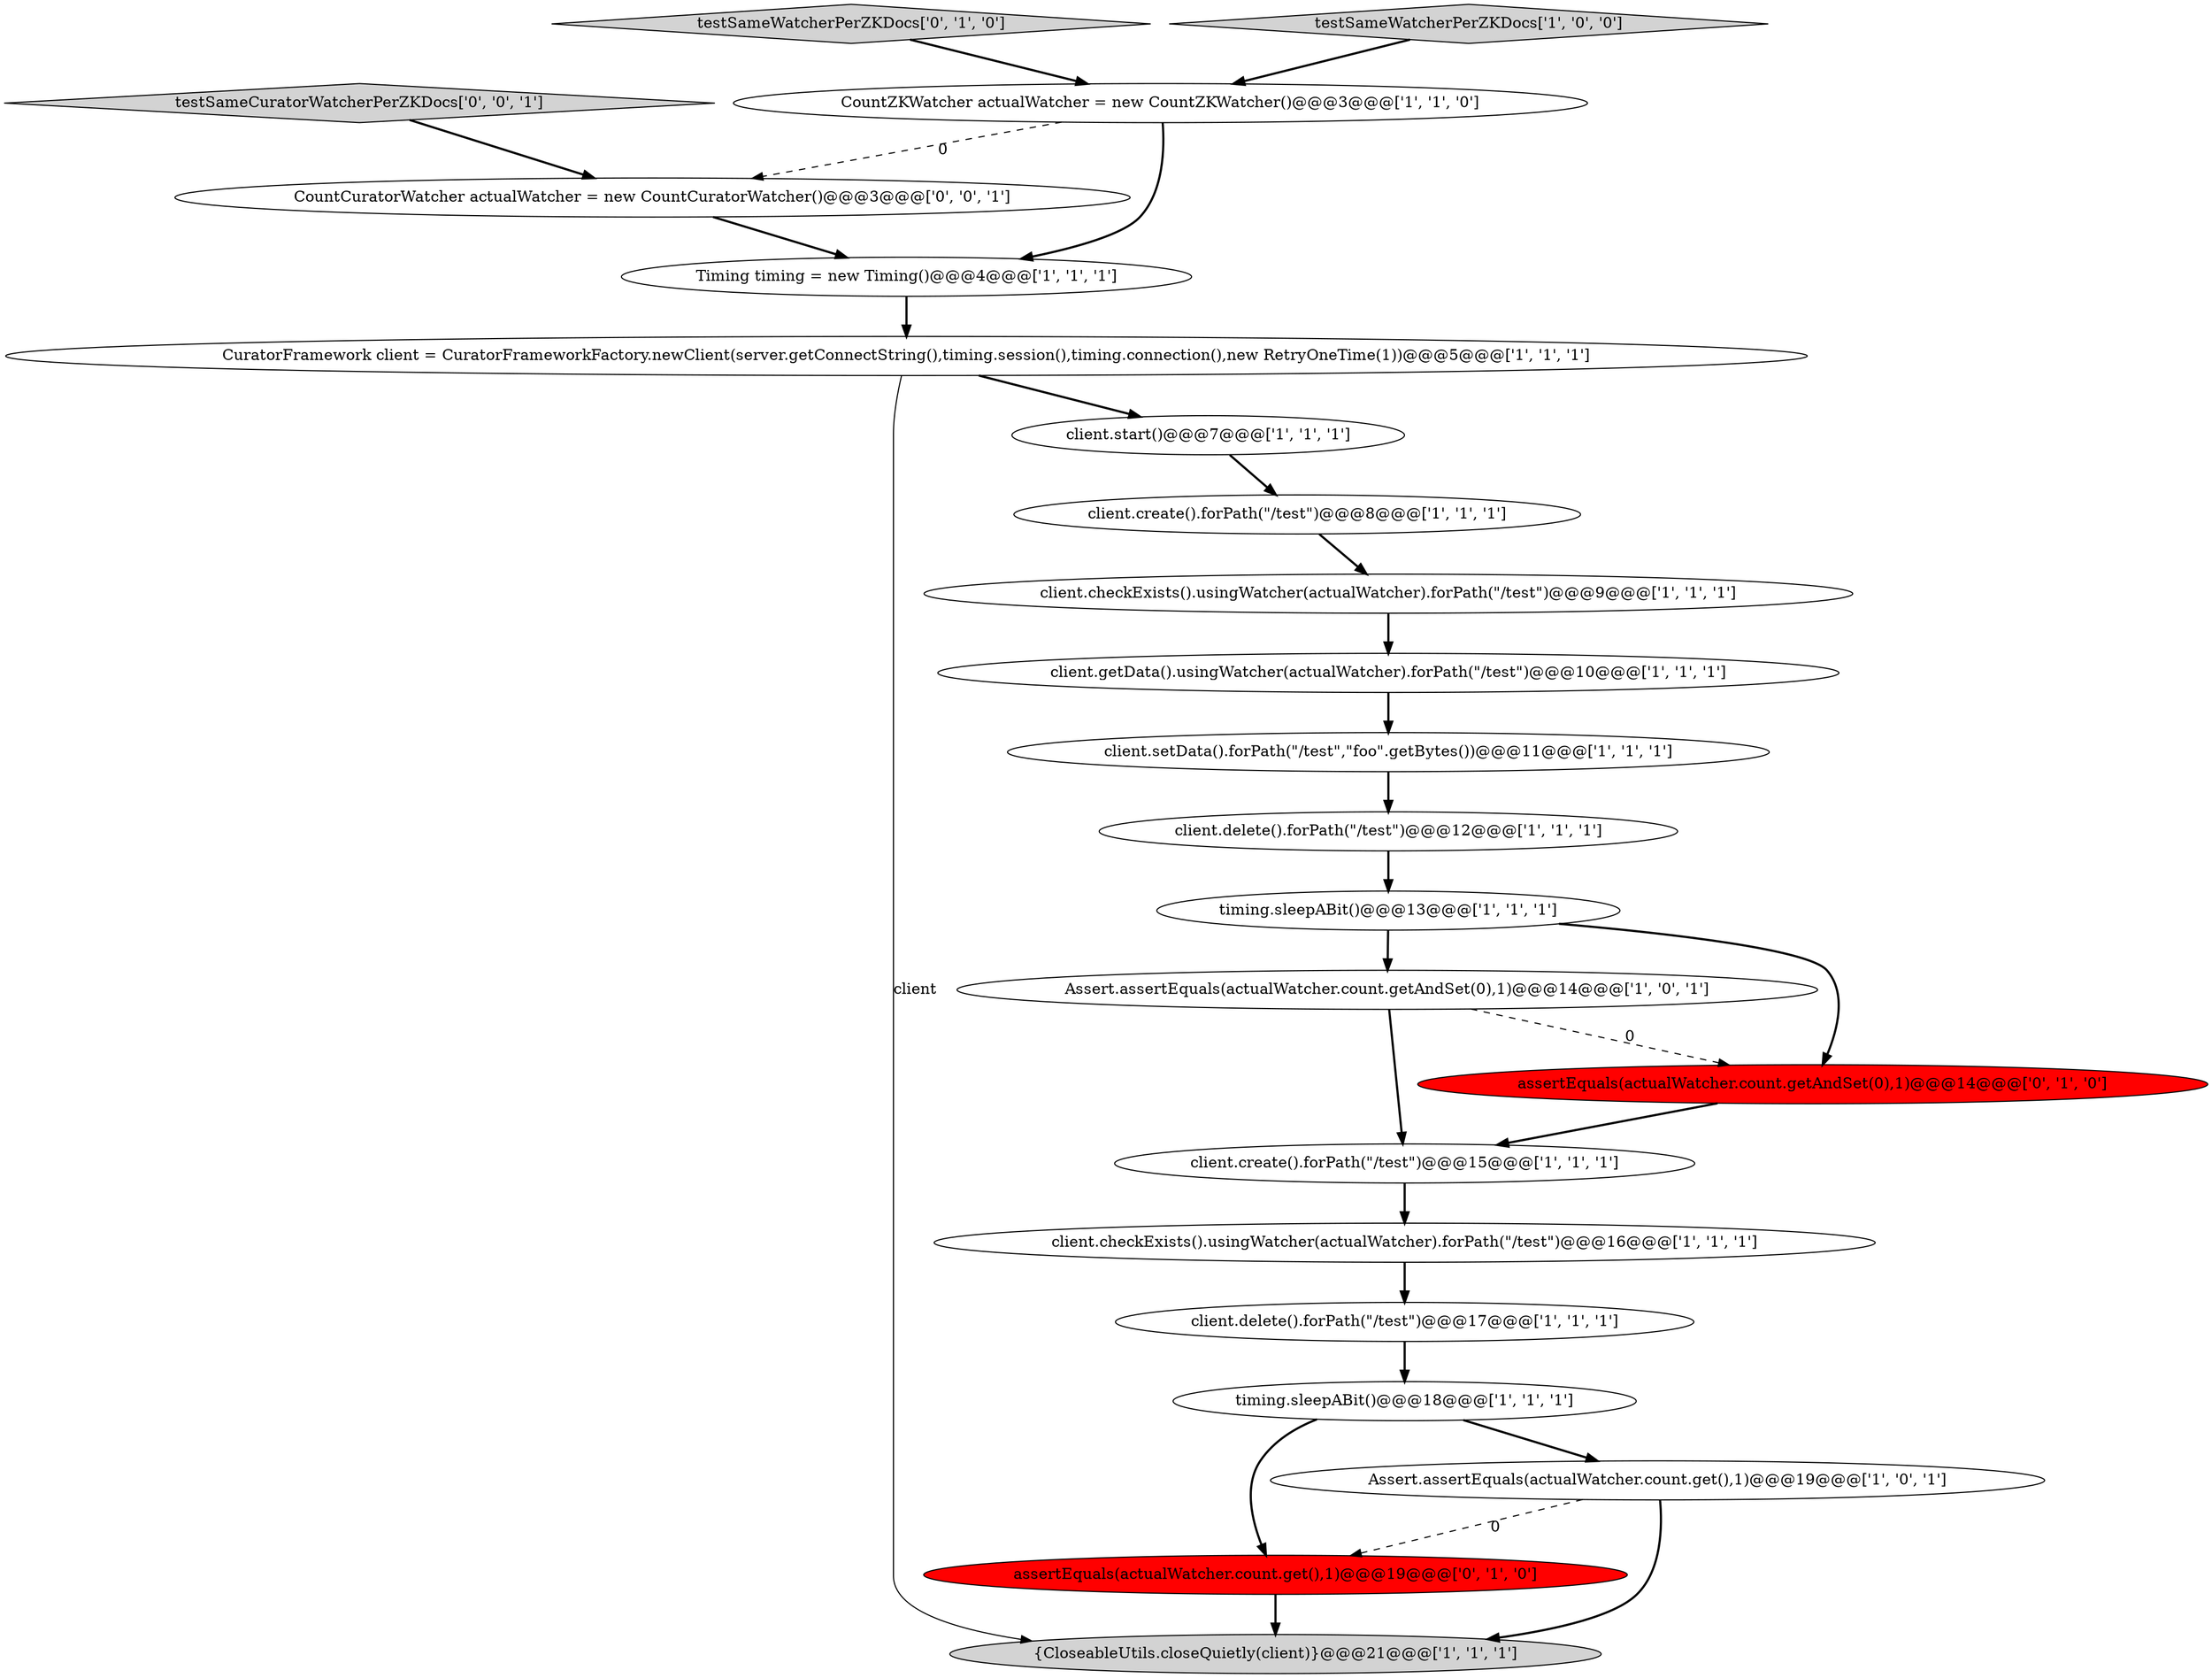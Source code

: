digraph {
3 [style = filled, label = "client.setData().forPath(\"/test\",\"foo\".getBytes())@@@11@@@['1', '1', '1']", fillcolor = white, shape = ellipse image = "AAA0AAABBB1BBB"];
22 [style = filled, label = "testSameCuratorWatcherPerZKDocs['0', '0', '1']", fillcolor = lightgray, shape = diamond image = "AAA0AAABBB3BBB"];
12 [style = filled, label = "Timing timing = new Timing()@@@4@@@['1', '1', '1']", fillcolor = white, shape = ellipse image = "AAA0AAABBB1BBB"];
21 [style = filled, label = "CountCuratorWatcher actualWatcher = new CountCuratorWatcher()@@@3@@@['0', '0', '1']", fillcolor = white, shape = ellipse image = "AAA0AAABBB3BBB"];
15 [style = filled, label = "client.checkExists().usingWatcher(actualWatcher).forPath(\"/test\")@@@16@@@['1', '1', '1']", fillcolor = white, shape = ellipse image = "AAA0AAABBB1BBB"];
5 [style = filled, label = "client.create().forPath(\"/test\")@@@8@@@['1', '1', '1']", fillcolor = white, shape = ellipse image = "AAA0AAABBB1BBB"];
14 [style = filled, label = "{CloseableUtils.closeQuietly(client)}@@@21@@@['1', '1', '1']", fillcolor = lightgray, shape = ellipse image = "AAA0AAABBB1BBB"];
19 [style = filled, label = "testSameWatcherPerZKDocs['0', '1', '0']", fillcolor = lightgray, shape = diamond image = "AAA0AAABBB2BBB"];
10 [style = filled, label = "client.delete().forPath(\"/test\")@@@12@@@['1', '1', '1']", fillcolor = white, shape = ellipse image = "AAA0AAABBB1BBB"];
9 [style = filled, label = "CountZKWatcher actualWatcher = new CountZKWatcher()@@@3@@@['1', '1', '0']", fillcolor = white, shape = ellipse image = "AAA0AAABBB1BBB"];
16 [style = filled, label = "timing.sleepABit()@@@18@@@['1', '1', '1']", fillcolor = white, shape = ellipse image = "AAA0AAABBB1BBB"];
1 [style = filled, label = "client.create().forPath(\"/test\")@@@15@@@['1', '1', '1']", fillcolor = white, shape = ellipse image = "AAA0AAABBB1BBB"];
13 [style = filled, label = "client.start()@@@7@@@['1', '1', '1']", fillcolor = white, shape = ellipse image = "AAA0AAABBB1BBB"];
7 [style = filled, label = "timing.sleepABit()@@@13@@@['1', '1', '1']", fillcolor = white, shape = ellipse image = "AAA0AAABBB1BBB"];
17 [style = filled, label = "Assert.assertEquals(actualWatcher.count.getAndSet(0),1)@@@14@@@['1', '0', '1']", fillcolor = white, shape = ellipse image = "AAA0AAABBB1BBB"];
20 [style = filled, label = "assertEquals(actualWatcher.count.get(),1)@@@19@@@['0', '1', '0']", fillcolor = red, shape = ellipse image = "AAA1AAABBB2BBB"];
4 [style = filled, label = "testSameWatcherPerZKDocs['1', '0', '0']", fillcolor = lightgray, shape = diamond image = "AAA0AAABBB1BBB"];
8 [style = filled, label = "client.checkExists().usingWatcher(actualWatcher).forPath(\"/test\")@@@9@@@['1', '1', '1']", fillcolor = white, shape = ellipse image = "AAA0AAABBB1BBB"];
2 [style = filled, label = "client.delete().forPath(\"/test\")@@@17@@@['1', '1', '1']", fillcolor = white, shape = ellipse image = "AAA0AAABBB1BBB"];
0 [style = filled, label = "client.getData().usingWatcher(actualWatcher).forPath(\"/test\")@@@10@@@['1', '1', '1']", fillcolor = white, shape = ellipse image = "AAA0AAABBB1BBB"];
11 [style = filled, label = "Assert.assertEquals(actualWatcher.count.get(),1)@@@19@@@['1', '0', '1']", fillcolor = white, shape = ellipse image = "AAA0AAABBB1BBB"];
6 [style = filled, label = "CuratorFramework client = CuratorFrameworkFactory.newClient(server.getConnectString(),timing.session(),timing.connection(),new RetryOneTime(1))@@@5@@@['1', '1', '1']", fillcolor = white, shape = ellipse image = "AAA0AAABBB1BBB"];
18 [style = filled, label = "assertEquals(actualWatcher.count.getAndSet(0),1)@@@14@@@['0', '1', '0']", fillcolor = red, shape = ellipse image = "AAA1AAABBB2BBB"];
0->3 [style = bold, label=""];
4->9 [style = bold, label=""];
5->8 [style = bold, label=""];
15->2 [style = bold, label=""];
6->14 [style = solid, label="client"];
7->17 [style = bold, label=""];
16->11 [style = bold, label=""];
11->20 [style = dashed, label="0"];
17->1 [style = bold, label=""];
11->14 [style = bold, label=""];
1->15 [style = bold, label=""];
22->21 [style = bold, label=""];
20->14 [style = bold, label=""];
12->6 [style = bold, label=""];
10->7 [style = bold, label=""];
21->12 [style = bold, label=""];
8->0 [style = bold, label=""];
3->10 [style = bold, label=""];
18->1 [style = bold, label=""];
19->9 [style = bold, label=""];
9->21 [style = dashed, label="0"];
6->13 [style = bold, label=""];
13->5 [style = bold, label=""];
7->18 [style = bold, label=""];
9->12 [style = bold, label=""];
16->20 [style = bold, label=""];
17->18 [style = dashed, label="0"];
2->16 [style = bold, label=""];
}
